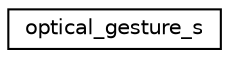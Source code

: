 digraph "Graphical Class Hierarchy"
{
 // LATEX_PDF_SIZE
  edge [fontname="Helvetica",fontsize="10",labelfontname="Helvetica",labelfontsize="10"];
  node [fontname="Helvetica",fontsize="10",shape=record];
  rankdir="LR";
  Node0 [label="optical_gesture_s",height=0.2,width=0.4,color="black", fillcolor="white", style="filled",URL="$structoptical__gesture__s.html",tooltip=" "];
}
